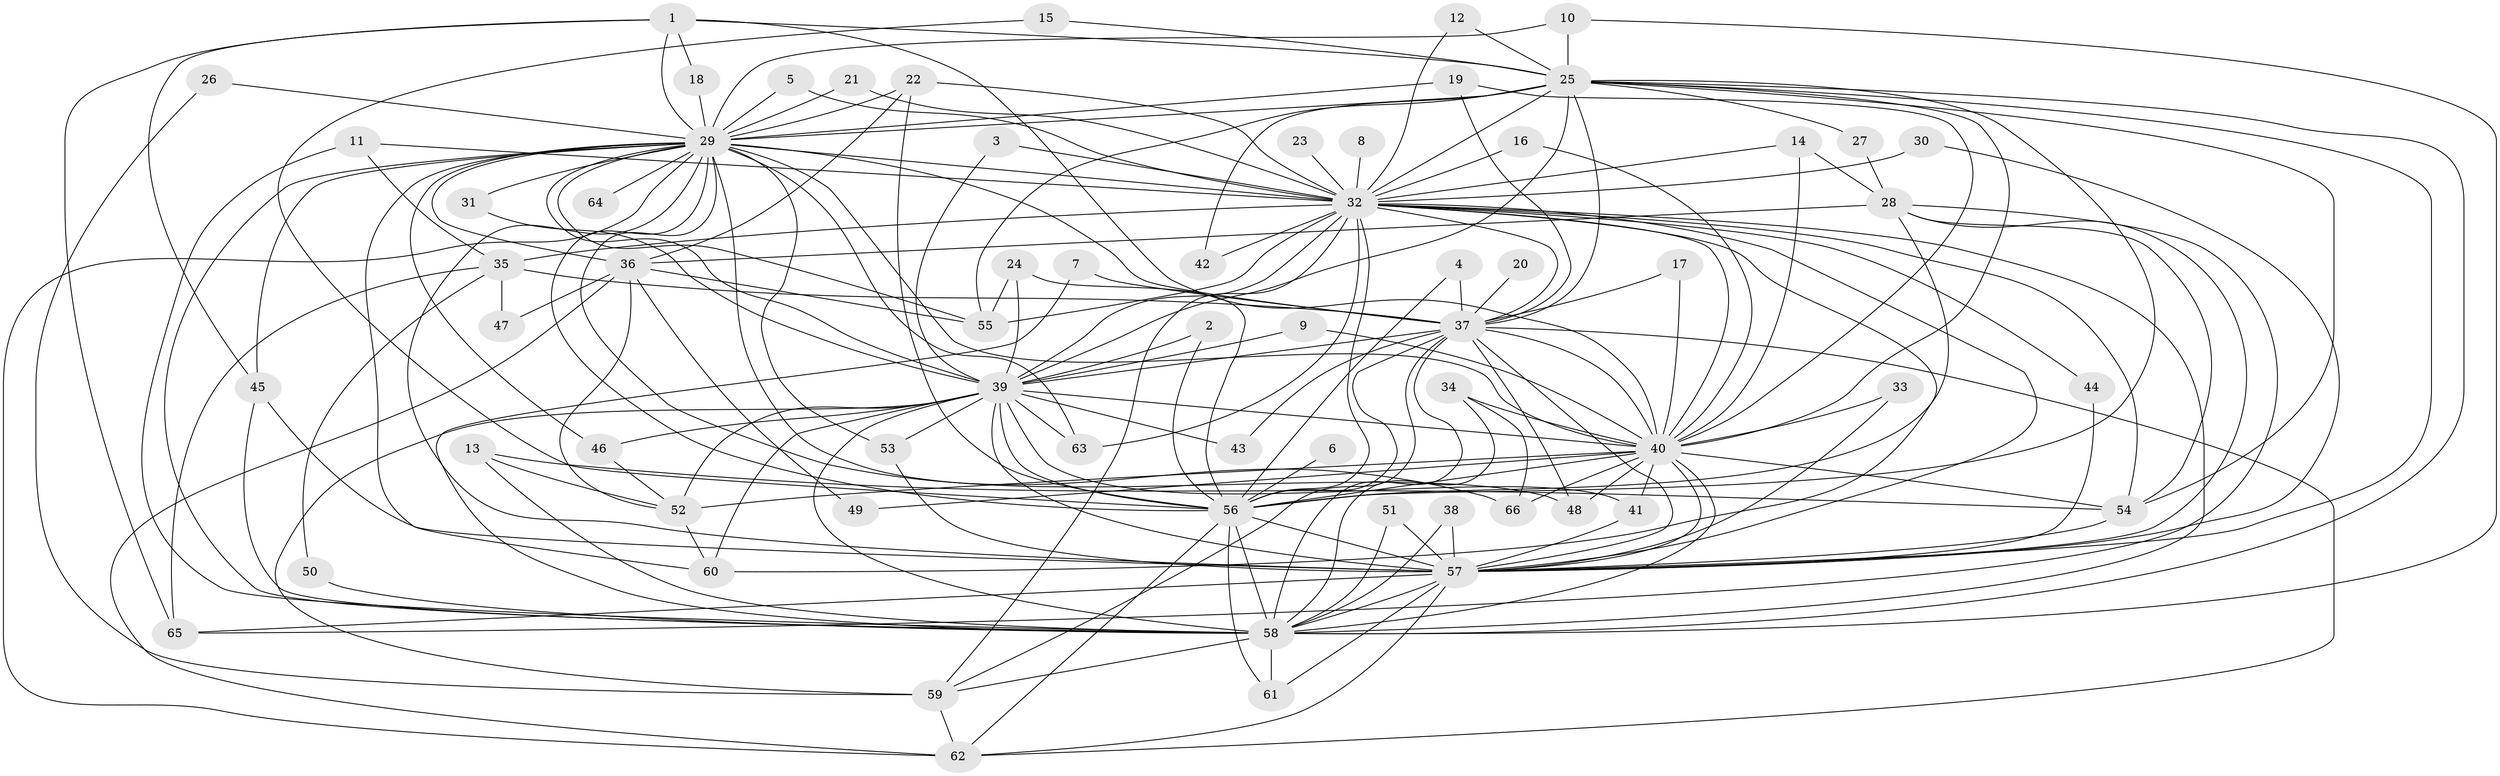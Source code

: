 // original degree distribution, {35: 0.007633587786259542, 19: 0.015267175572519083, 17: 0.007633587786259542, 22: 0.015267175572519083, 24: 0.007633587786259542, 21: 0.007633587786259542, 29: 0.007633587786259542, 36: 0.007633587786259542, 5: 0.07633587786259542, 3: 0.1984732824427481, 4: 0.0916030534351145, 6: 0.015267175572519083, 2: 0.5419847328244275}
// Generated by graph-tools (version 1.1) at 2025/49/03/09/25 03:49:41]
// undirected, 66 vertices, 179 edges
graph export_dot {
graph [start="1"]
  node [color=gray90,style=filled];
  1;
  2;
  3;
  4;
  5;
  6;
  7;
  8;
  9;
  10;
  11;
  12;
  13;
  14;
  15;
  16;
  17;
  18;
  19;
  20;
  21;
  22;
  23;
  24;
  25;
  26;
  27;
  28;
  29;
  30;
  31;
  32;
  33;
  34;
  35;
  36;
  37;
  38;
  39;
  40;
  41;
  42;
  43;
  44;
  45;
  46;
  47;
  48;
  49;
  50;
  51;
  52;
  53;
  54;
  55;
  56;
  57;
  58;
  59;
  60;
  61;
  62;
  63;
  64;
  65;
  66;
  1 -- 18 [weight=1.0];
  1 -- 25 [weight=1.0];
  1 -- 29 [weight=1.0];
  1 -- 40 [weight=1.0];
  1 -- 45 [weight=1.0];
  1 -- 65 [weight=1.0];
  2 -- 39 [weight=1.0];
  2 -- 56 [weight=1.0];
  3 -- 32 [weight=1.0];
  3 -- 39 [weight=1.0];
  4 -- 37 [weight=1.0];
  4 -- 56 [weight=1.0];
  5 -- 29 [weight=1.0];
  5 -- 32 [weight=1.0];
  6 -- 56 [weight=1.0];
  7 -- 37 [weight=1.0];
  7 -- 58 [weight=1.0];
  8 -- 32 [weight=1.0];
  9 -- 39 [weight=1.0];
  9 -- 40 [weight=1.0];
  10 -- 25 [weight=1.0];
  10 -- 29 [weight=1.0];
  10 -- 58 [weight=1.0];
  11 -- 32 [weight=1.0];
  11 -- 35 [weight=1.0];
  11 -- 58 [weight=1.0];
  12 -- 25 [weight=1.0];
  12 -- 32 [weight=1.0];
  13 -- 52 [weight=1.0];
  13 -- 54 [weight=1.0];
  13 -- 58 [weight=1.0];
  14 -- 28 [weight=1.0];
  14 -- 32 [weight=1.0];
  14 -- 40 [weight=1.0];
  15 -- 25 [weight=1.0];
  15 -- 56 [weight=1.0];
  16 -- 32 [weight=1.0];
  16 -- 40 [weight=1.0];
  17 -- 37 [weight=1.0];
  17 -- 40 [weight=1.0];
  18 -- 29 [weight=1.0];
  19 -- 29 [weight=2.0];
  19 -- 37 [weight=1.0];
  19 -- 40 [weight=2.0];
  20 -- 37 [weight=1.0];
  21 -- 29 [weight=1.0];
  21 -- 32 [weight=1.0];
  22 -- 29 [weight=1.0];
  22 -- 32 [weight=1.0];
  22 -- 36 [weight=1.0];
  22 -- 56 [weight=1.0];
  23 -- 32 [weight=1.0];
  24 -- 39 [weight=1.0];
  24 -- 55 [weight=1.0];
  24 -- 56 [weight=1.0];
  25 -- 27 [weight=1.0];
  25 -- 29 [weight=2.0];
  25 -- 32 [weight=1.0];
  25 -- 37 [weight=2.0];
  25 -- 39 [weight=2.0];
  25 -- 40 [weight=1.0];
  25 -- 42 [weight=1.0];
  25 -- 54 [weight=1.0];
  25 -- 55 [weight=1.0];
  25 -- 56 [weight=2.0];
  25 -- 57 [weight=1.0];
  25 -- 58 [weight=1.0];
  26 -- 29 [weight=1.0];
  26 -- 59 [weight=1.0];
  27 -- 28 [weight=1.0];
  28 -- 36 [weight=1.0];
  28 -- 54 [weight=1.0];
  28 -- 56 [weight=1.0];
  28 -- 57 [weight=2.0];
  28 -- 65 [weight=1.0];
  29 -- 31 [weight=1.0];
  29 -- 32 [weight=2.0];
  29 -- 36 [weight=2.0];
  29 -- 37 [weight=1.0];
  29 -- 39 [weight=2.0];
  29 -- 40 [weight=1.0];
  29 -- 45 [weight=1.0];
  29 -- 46 [weight=1.0];
  29 -- 48 [weight=1.0];
  29 -- 53 [weight=1.0];
  29 -- 55 [weight=1.0];
  29 -- 56 [weight=1.0];
  29 -- 57 [weight=2.0];
  29 -- 58 [weight=1.0];
  29 -- 60 [weight=1.0];
  29 -- 62 [weight=1.0];
  29 -- 63 [weight=1.0];
  29 -- 64 [weight=1.0];
  29 -- 66 [weight=2.0];
  30 -- 32 [weight=1.0];
  30 -- 57 [weight=1.0];
  31 -- 39 [weight=1.0];
  32 -- 35 [weight=2.0];
  32 -- 37 [weight=1.0];
  32 -- 39 [weight=2.0];
  32 -- 40 [weight=2.0];
  32 -- 42 [weight=1.0];
  32 -- 44 [weight=1.0];
  32 -- 54 [weight=1.0];
  32 -- 55 [weight=2.0];
  32 -- 56 [weight=2.0];
  32 -- 57 [weight=1.0];
  32 -- 58 [weight=2.0];
  32 -- 59 [weight=1.0];
  32 -- 60 [weight=1.0];
  32 -- 63 [weight=1.0];
  33 -- 40 [weight=1.0];
  33 -- 57 [weight=1.0];
  34 -- 40 [weight=1.0];
  34 -- 58 [weight=1.0];
  34 -- 66 [weight=1.0];
  35 -- 37 [weight=1.0];
  35 -- 47 [weight=1.0];
  35 -- 50 [weight=1.0];
  35 -- 65 [weight=1.0];
  36 -- 47 [weight=1.0];
  36 -- 49 [weight=1.0];
  36 -- 52 [weight=1.0];
  36 -- 55 [weight=1.0];
  36 -- 62 [weight=1.0];
  37 -- 39 [weight=3.0];
  37 -- 40 [weight=1.0];
  37 -- 43 [weight=1.0];
  37 -- 48 [weight=1.0];
  37 -- 56 [weight=1.0];
  37 -- 57 [weight=1.0];
  37 -- 58 [weight=1.0];
  37 -- 59 [weight=1.0];
  37 -- 62 [weight=1.0];
  38 -- 57 [weight=1.0];
  38 -- 58 [weight=1.0];
  39 -- 40 [weight=2.0];
  39 -- 41 [weight=1.0];
  39 -- 43 [weight=2.0];
  39 -- 46 [weight=1.0];
  39 -- 52 [weight=1.0];
  39 -- 53 [weight=1.0];
  39 -- 56 [weight=2.0];
  39 -- 57 [weight=2.0];
  39 -- 58 [weight=2.0];
  39 -- 59 [weight=1.0];
  39 -- 60 [weight=1.0];
  39 -- 63 [weight=1.0];
  40 -- 41 [weight=1.0];
  40 -- 48 [weight=1.0];
  40 -- 49 [weight=1.0];
  40 -- 52 [weight=2.0];
  40 -- 54 [weight=2.0];
  40 -- 56 [weight=1.0];
  40 -- 57 [weight=1.0];
  40 -- 58 [weight=1.0];
  40 -- 66 [weight=1.0];
  41 -- 57 [weight=1.0];
  44 -- 57 [weight=1.0];
  45 -- 57 [weight=1.0];
  45 -- 58 [weight=1.0];
  46 -- 52 [weight=1.0];
  50 -- 58 [weight=1.0];
  51 -- 57 [weight=1.0];
  51 -- 58 [weight=1.0];
  52 -- 60 [weight=1.0];
  53 -- 57 [weight=1.0];
  54 -- 57 [weight=1.0];
  56 -- 57 [weight=2.0];
  56 -- 58 [weight=1.0];
  56 -- 61 [weight=1.0];
  56 -- 62 [weight=1.0];
  57 -- 58 [weight=1.0];
  57 -- 61 [weight=1.0];
  57 -- 62 [weight=1.0];
  57 -- 65 [weight=1.0];
  58 -- 59 [weight=1.0];
  58 -- 61 [weight=1.0];
  59 -- 62 [weight=1.0];
}
